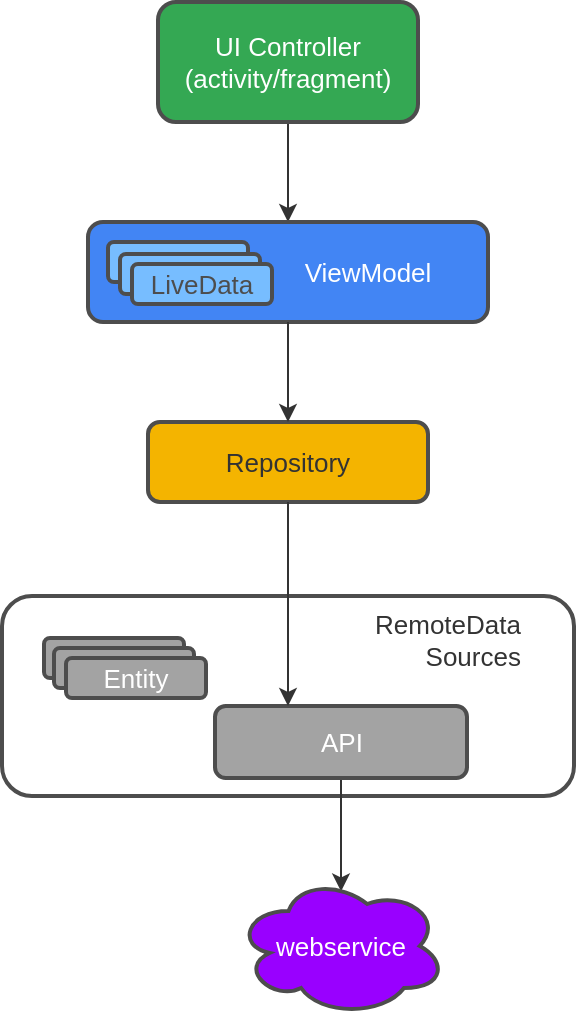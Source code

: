 <mxfile version="16.4.7" type="device"><diagram id="leegHIwWn4Zt2POSmusw" name="Page-1"><mxGraphModel dx="1021" dy="558" grid="1" gridSize="10" guides="1" tooltips="1" connect="1" arrows="1" fold="1" page="1" pageScale="1" pageWidth="1169" pageHeight="1654" math="0" shadow="0"><root><mxCell id="0"/><mxCell id="1" parent="0"/><mxCell id="VHm5yKunHKmC5bFM492X-11" style="edgeStyle=orthogonalEdgeStyle;rounded=0;orthogonalLoop=1;jettySize=auto;html=1;entryX=0.5;entryY=0;entryDx=0;entryDy=0;fontSize=13;fontColor=#333333;strokeColor=#333333;" edge="1" parent="1" source="VHm5yKunHKmC5bFM492X-1" target="VHm5yKunHKmC5bFM492X-3"><mxGeometry relative="1" as="geometry"/></mxCell><mxCell id="VHm5yKunHKmC5bFM492X-1" value="&lt;font color=&quot;#ffffff&quot; style=&quot;font-size: 13px&quot;&gt;UI Controller&lt;br&gt;(activity/fragment)&lt;br&gt;&lt;/font&gt;" style="rounded=1;whiteSpace=wrap;html=1;strokeWidth=2;strokeColor=#4D4D4D;fillColor=#34A853;" vertex="1" parent="1"><mxGeometry x="105" y="100" width="130" height="60" as="geometry"/></mxCell><mxCell id="VHm5yKunHKmC5bFM492X-9" value="" style="group" vertex="1" connectable="0" parent="1"><mxGeometry x="70" y="210" width="200" height="50" as="geometry"/></mxCell><mxCell id="VHm5yKunHKmC5bFM492X-3" value="&lt;blockquote style=&quot;margin: 0 0 0 40px ; border: none ; padding: 0px&quot;&gt;&lt;blockquote style=&quot;margin: 0 0 0 40px ; border: none ; padding: 0px&quot;&gt;&lt;font style=&quot;font-size: 13px&quot;&gt;ViewModel&lt;/font&gt;&lt;/blockquote&gt;&lt;/blockquote&gt;" style="rounded=1;whiteSpace=wrap;html=1;fontColor=#FFFFFF;strokeColor=#4D4D4D;strokeWidth=2;fillColor=#4285F4;align=center;" vertex="1" parent="VHm5yKunHKmC5bFM492X-9"><mxGeometry width="200" height="50" as="geometry"/></mxCell><mxCell id="VHm5yKunHKmC5bFM492X-4" value="" style="rounded=1;whiteSpace=wrap;html=1;fontColor=#FFFFFF;strokeColor=#4D4D4D;strokeWidth=2;fillColor=#77BDFF;" vertex="1" parent="VHm5yKunHKmC5bFM492X-9"><mxGeometry x="10" y="10" width="70" height="20" as="geometry"/></mxCell><mxCell id="VHm5yKunHKmC5bFM492X-5" value="" style="rounded=1;whiteSpace=wrap;html=1;fontColor=#FFFFFF;strokeColor=#4D4D4D;strokeWidth=2;fillColor=#77BDFF;" vertex="1" parent="VHm5yKunHKmC5bFM492X-9"><mxGeometry x="16" y="16" width="70" height="20" as="geometry"/></mxCell><mxCell id="VHm5yKunHKmC5bFM492X-6" value="&lt;font color=&quot;#4d4d4d&quot; style=&quot;font-size: 13px&quot;&gt;LiveData&lt;/font&gt;" style="rounded=1;whiteSpace=wrap;html=1;fontColor=#FFFFFF;strokeColor=#4D4D4D;strokeWidth=2;fillColor=#77BDFF;" vertex="1" parent="VHm5yKunHKmC5bFM492X-9"><mxGeometry x="22" y="21" width="70" height="20" as="geometry"/></mxCell><mxCell id="VHm5yKunHKmC5bFM492X-10" value="&lt;font color=&quot;#333333&quot;&gt;Repository&lt;/font&gt;" style="rounded=1;whiteSpace=wrap;html=1;fontSize=13;fontColor=#4D4D4D;strokeColor=#4D4D4D;strokeWidth=2;fillColor=#F4B400;" vertex="1" parent="1"><mxGeometry x="100" y="310" width="140" height="40" as="geometry"/></mxCell><mxCell id="VHm5yKunHKmC5bFM492X-12" style="edgeStyle=orthogonalEdgeStyle;rounded=0;orthogonalLoop=1;jettySize=auto;html=1;exitX=0.5;exitY=1;exitDx=0;exitDy=0;fontSize=13;fontColor=#333333;strokeColor=#333333;" edge="1" parent="1" source="VHm5yKunHKmC5bFM492X-3" target="VHm5yKunHKmC5bFM492X-10"><mxGeometry relative="1" as="geometry"/></mxCell><mxCell id="VHm5yKunHKmC5bFM492X-14" value="&lt;blockquote style=&quot;margin: 0 0 0 40px ; border: none ; padding: 0px&quot;&gt;&lt;blockquote style=&quot;margin: 0 0 0 40px ; border: none ; padding: 0px&quot;&gt;&lt;blockquote style=&quot;margin: 0 0 0 40px ; border: none ; padding: 0px&quot;&gt;&lt;blockquote style=&quot;margin: 0 0 0 40px ; border: none ; padding: 0px&quot;&gt;&lt;font color=&quot;#333333&quot;&gt;RemoteData&lt;/font&gt;&lt;/blockquote&gt;&lt;/blockquote&gt;&lt;/blockquote&gt;&lt;blockquote style=&quot;margin: 0 0 0 40px ; border: none ; padding: 0px&quot;&gt;&lt;blockquote style=&quot;margin: 0 0 0 40px ; border: none ; padding: 0px&quot;&gt;&lt;blockquote style=&quot;margin: 0 0 0 40px ; border: none ; padding: 0px&quot;&gt;&lt;font color=&quot;#333333&quot;&gt;&amp;nbsp; &amp;nbsp; &amp;nbsp; &amp;nbsp;Sources&lt;/font&gt;&lt;/blockquote&gt;&lt;/blockquote&gt;&lt;/blockquote&gt;&lt;/blockquote&gt;" style="rounded=1;whiteSpace=wrap;html=1;fontSize=13;fontColor=#4D4D4D;strokeColor=#4D4D4D;strokeWidth=2;fillColor=default;align=center;horizontal=1;verticalAlign=top;labelPosition=center;verticalLabelPosition=middle;" vertex="1" parent="1"><mxGeometry x="27" y="397" width="286" height="100" as="geometry"/></mxCell><mxCell id="VHm5yKunHKmC5bFM492X-24" value="" style="group" vertex="1" connectable="0" parent="1"><mxGeometry x="47" y="419" width="82" height="33" as="geometry"/></mxCell><mxCell id="VHm5yKunHKmC5bFM492X-16" value="" style="rounded=1;whiteSpace=wrap;html=1;fontColor=#FFFFFF;strokeColor=#4D4D4D;strokeWidth=2;fillColor=#A3A3A3;" vertex="1" parent="VHm5yKunHKmC5bFM492X-24"><mxGeometry x="1" y="-1" width="70" height="20" as="geometry"/></mxCell><mxCell id="VHm5yKunHKmC5bFM492X-23" value="" style="rounded=1;whiteSpace=wrap;html=1;fontColor=#FFFFFF;strokeColor=#4D4D4D;strokeWidth=2;fillColor=#A3A3A3;" vertex="1" parent="VHm5yKunHKmC5bFM492X-24"><mxGeometry x="6" y="4" width="70" height="20" as="geometry"/></mxCell><mxCell id="VHm5yKunHKmC5bFM492X-22" value="&lt;font style=&quot;font-size: 13px&quot;&gt;Entity&lt;/font&gt;" style="rounded=1;whiteSpace=wrap;html=1;fontColor=#FFFFFF;strokeColor=#4D4D4D;strokeWidth=2;fillColor=#A3A3A3;" vertex="1" parent="VHm5yKunHKmC5bFM492X-24"><mxGeometry x="12" y="9" width="70" height="20" as="geometry"/></mxCell><mxCell id="VHm5yKunHKmC5bFM492X-46" style="edgeStyle=none;rounded=0;orthogonalLoop=1;jettySize=auto;html=1;exitX=0.5;exitY=1;exitDx=0;exitDy=0;fontSize=13;fontColor=#FFFFFF;strokeColor=#333333;entryX=0.5;entryY=0.11;entryDx=0;entryDy=0;entryPerimeter=0;" edge="1" parent="1" source="VHm5yKunHKmC5bFM492X-33" target="VHm5yKunHKmC5bFM492X-39"><mxGeometry relative="1" as="geometry"/></mxCell><mxCell id="VHm5yKunHKmC5bFM492X-33" value="&lt;font style=&quot;font-size: 13px&quot;&gt;API&lt;/font&gt;" style="rounded=1;whiteSpace=wrap;html=1;fontColor=#FFFFFF;strokeColor=#4D4D4D;strokeWidth=2;fillColor=#A3A3A3;" vertex="1" parent="1"><mxGeometry x="133.5" y="452" width="126" height="36" as="geometry"/></mxCell><mxCell id="VHm5yKunHKmC5bFM492X-15" style="edgeStyle=orthogonalEdgeStyle;rounded=0;orthogonalLoop=1;jettySize=auto;html=1;fontSize=13;fontColor=#333333;strokeColor=#333333;" edge="1" parent="1" source="VHm5yKunHKmC5bFM492X-10" target="VHm5yKunHKmC5bFM492X-33"><mxGeometry relative="1" as="geometry"><Array as="points"><mxPoint x="170" y="441"/><mxPoint x="170" y="441"/></Array></mxGeometry></mxCell><mxCell id="VHm5yKunHKmC5bFM492X-39" value="webservice" style="ellipse;shape=cloud;whiteSpace=wrap;html=1;fontSize=13;fontColor=#FFFFFF;strokeColor=#4D4D4D;strokeWidth=2;fillColor=#9900FF;points=[[0.07,0.4,0,0,0],[0.13,0.77,0,0,0],[0.16,0.56,0,0,0],[0.25,0.26,0,0,0],[0.31,0.8,0,0,0],[0.5,0.11,0,0,0],[0.55,0.96,0,0,0],[0.63,0.2,0,0,0],[0.8,0.8,0,0,0],[0.88,0.26,0,0,0],[0.88,0.5,0,0,0],[0.96,0.7,0,0,0]];" vertex="1" parent="1"><mxGeometry x="144" y="537" width="105" height="70" as="geometry"/></mxCell></root></mxGraphModel></diagram></mxfile>
